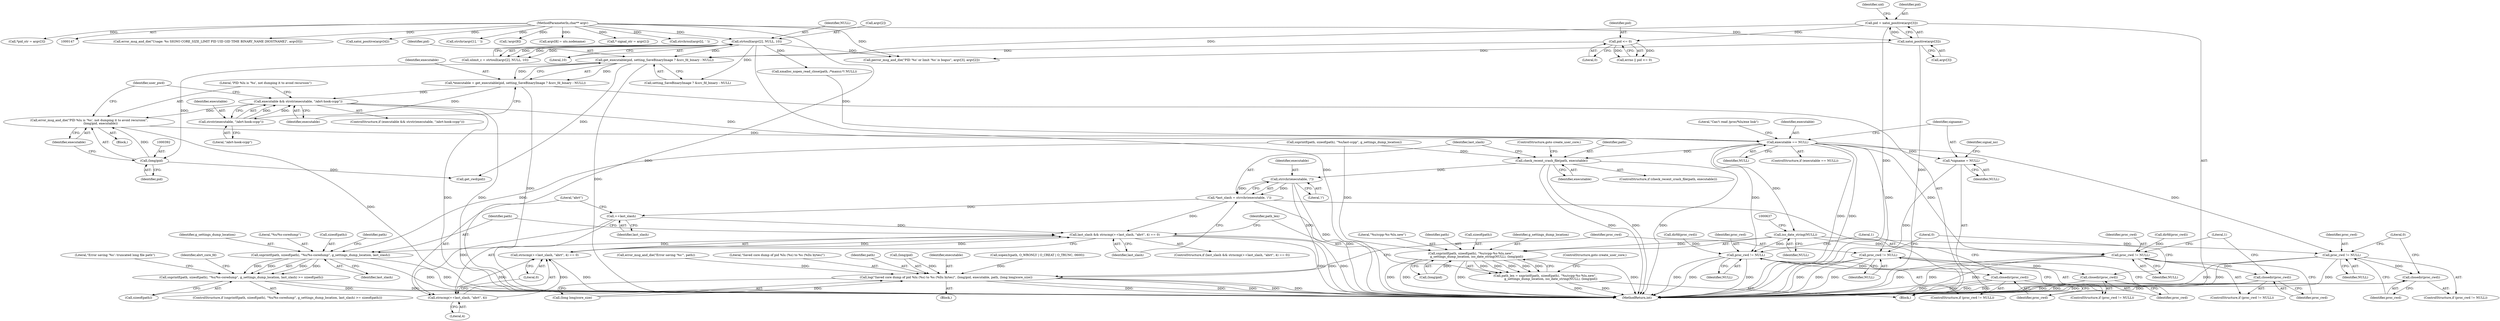 digraph "0_abrt_8939398b82006ba1fec4ed491339fc075f43fc7c_1@pointer" {
"1000389" [label="(Call,error_msg_and_die(\"PID %lu is '%s', not dumping it to avoid recursion\",\n                        (long)pid, executable))"];
"1000391" [label="(Call,(long)pid)"];
"1000375" [label="(Call,get_executable(pid, setting_SaveBinaryImage ? &src_fd_binary : NULL))"];
"1000306" [label="(Call,pid = xatoi_positive(argv[3]))"];
"1000308" [label="(Call,xatoi_positive(argv[3]))"];
"1000149" [label="(MethodParameterIn,char** argv)"];
"1000322" [label="(Call,pid <= 0)"];
"1000275" [label="(Call,strtoull(argv[2], NULL, 10))"];
"1000383" [label="(Call,executable && strstr(executable, \"/abrt-hook-ccpp\"))"];
"1000385" [label="(Call,strstr(executable, \"/abrt-hook-ccpp\"))"];
"1000373" [label="(Call,*executable = get_executable(pid, setting_SaveBinaryImage ? &src_fd_binary : NULL))"];
"1000465" [label="(Call,executable == NULL)"];
"1000476" [label="(Call,*signame = NULL)"];
"1000538" [label="(Call,check_recent_crash_file(path, executable))"];
"1000546" [label="(Call,strrchr(executable, '/'))"];
"1000544" [label="(Call,*last_slash = strrchr(executable, '/'))"];
"1000550" [label="(Call,last_slash && strncmp(++last_slash, \"abrt\", 4) == 0)"];
"1000562" [label="(Call,snprintf(path, sizeof(path), \"%s/%s-coredump\", g_settings_dump_location, last_slash))"];
"1000561" [label="(Call,snprintf(path, sizeof(path), \"%s/%s-coredump\", g_settings_dump_location, last_slash) >= sizeof(path))"];
"1000554" [label="(Call,++last_slash)"];
"1000553" [label="(Call,strncmp(++last_slash, \"abrt\", 4))"];
"1000552" [label="(Call,strncmp(++last_slash, \"abrt\", 4) == 0)"];
"1000607" [label="(Call,log(\"Saved core dump of pid %lu (%s) to %s (%llu bytes)\", (long)pid, executable, path, (long long)core_size))"];
"1000618" [label="(Call,proc_cwd != NULL)"];
"1000621" [label="(Call,closedir(proc_cwd))"];
"1000634" [label="(Call,iso_date_string(NULL))"];
"1000628" [label="(Call,snprintf(path, sizeof(path), \"%s/ccpp-%s-%lu.new\",\n            g_settings_dump_location, iso_date_string(NULL), (long)pid))"];
"1000626" [label="(Call,path_len = snprintf(path, sizeof(path), \"%s/ccpp-%s-%lu.new\",\n            g_settings_dump_location, iso_date_string(NULL), (long)pid))"];
"1001181" [label="(Call,proc_cwd != NULL)"];
"1001184" [label="(Call,closedir(proc_cwd))"];
"1001203" [label="(Call,proc_cwd != NULL)"];
"1001206" [label="(Call,closedir(proc_cwd))"];
"1001221" [label="(Call,proc_cwd != NULL)"];
"1001224" [label="(Call,closedir(proc_cwd))"];
"1000393" [label="(Identifier,pid)"];
"1000478" [label="(Identifier,NULL)"];
"1000546" [label="(Call,strrchr(executable, '/'))"];
"1000560" [label="(ControlStructure,if (snprintf(path, sizeof(path), \"%s/%s-coredump\", g_settings_dump_location, last_slash) >= sizeof(path)))"];
"1000149" [label="(MethodParameterIn,char** argv)"];
"1000397" [label="(Call,get_cwd(pid))"];
"1000612" [label="(Identifier,executable)"];
"1001228" [label="(MethodReturn,int)"];
"1000176" [label="(Call,error_msg_and_die(\"Usage: %s SIGNO CORE_SIZE_LIMIT PID UID GID TIME BINARY_NAME [HOSTNAME]\", argv[0]))"];
"1000323" [label="(Identifier,pid)"];
"1000609" [label="(Call,(long)pid)"];
"1001225" [label="(Identifier,proc_cwd)"];
"1000150" [label="(Block,)"];
"1000384" [label="(Identifier,executable)"];
"1001184" [label="(Call,closedir(proc_cwd))"];
"1001206" [label="(Call,closedir(proc_cwd))"];
"1000550" [label="(Call,last_slash && strncmp(++last_slash, \"abrt\", 4) == 0)"];
"1000620" [label="(Identifier,NULL)"];
"1000373" [label="(Call,*executable = get_executable(pid, setting_SaveBinaryImage ? &src_fd_binary : NULL))"];
"1000387" [label="(Literal,\"/abrt-hook-ccpp\")"];
"1000636" [label="(Call,(long)pid)"];
"1001181" [label="(Call,proc_cwd != NULL)"];
"1000375" [label="(Call,get_executable(pid, setting_SaveBinaryImage ? &src_fd_binary : NULL))"];
"1000640" [label="(ControlStructure,goto create_user_core;)"];
"1001227" [label="(Literal,0)"];
"1000613" [label="(Identifier,path)"];
"1000619" [label="(Identifier,proc_cwd)"];
"1000572" [label="(Literal,\"Error saving '%s': truncated long file path\")"];
"1000385" [label="(Call,strstr(executable, \"/abrt-hook-ccpp\"))"];
"1000570" [label="(Identifier,path)"];
"1000542" [label="(ControlStructure,goto create_user_core;)"];
"1000551" [label="(Identifier,last_slash)"];
"1000633" [label="(Identifier,g_settings_dump_location)"];
"1000577" [label="(Call,xopen3(path, O_WRONLY | O_CREAT | O_TRUNC, 0600))"];
"1001187" [label="(Literal,1)"];
"1000388" [label="(Block,)"];
"1000567" [label="(Identifier,g_settings_dump_location)"];
"1000555" [label="(Identifier,last_slash)"];
"1001223" [label="(Identifier,NULL)"];
"1000537" [label="(ControlStructure,if (check_recent_crash_file(path, executable)))"];
"1000315" [label="(Call,xatoi_positive(argv[4]))"];
"1000562" [label="(Call,snprintf(path, sizeof(path), \"%s/%s-coredump\", g_settings_dump_location, last_slash))"];
"1000376" [label="(Identifier,pid)"];
"1000617" [label="(ControlStructure,if (proc_cwd != NULL))"];
"1000314" [label="(Identifier,uid)"];
"1000558" [label="(Literal,0)"];
"1000626" [label="(Call,path_len = snprintf(path, sizeof(path), \"%s/ccpp-%s-%lu.new\",\n            g_settings_dump_location, iso_date_string(NULL), (long)pid))"];
"1000306" [label="(Call,pid = xatoi_positive(argv[3]))"];
"1000382" [label="(ControlStructure,if (executable && strstr(executable, \"/abrt-hook-ccpp\")))"];
"1000540" [label="(Identifier,executable)"];
"1000544" [label="(Call,*last_slash = strrchr(executable, '/'))"];
"1001180" [label="(ControlStructure,if (proc_cwd != NULL))"];
"1001176" [label="(Call,dirfd(proc_cwd))"];
"1000477" [label="(Identifier,signame)"];
"1000622" [label="(Identifier,proc_cwd)"];
"1000396" [label="(Identifier,user_pwd)"];
"1000467" [label="(Identifier,NULL)"];
"1000548" [label="(Literal,'/')"];
"1000545" [label="(Identifier,last_slash)"];
"1000563" [label="(Identifier,path)"];
"1001204" [label="(Identifier,proc_cwd)"];
"1000531" [label="(Call,snprintf(path, sizeof(path), \"%s/last-ccpp\", g_settings_dump_location))"];
"1000320" [label="(Call,errno || pid <= 0)"];
"1001203" [label="(Call,proc_cwd != NULL)"];
"1000632" [label="(Literal,\"%s/ccpp-%s-%lu.new\")"];
"1000476" [label="(Call,*signame = NULL)"];
"1000634" [label="(Call,iso_date_string(NULL))"];
"1000568" [label="(Identifier,last_slash)"];
"1000628" [label="(Call,snprintf(path, sizeof(path), \"%s/ccpp-%s-%lu.new\",\n            g_settings_dump_location, iso_date_string(NULL), (long)pid))"];
"1000539" [label="(Identifier,path)"];
"1000552" [label="(Call,strncmp(++last_slash, \"abrt\", 4) == 0)"];
"1001198" [label="(Call,dirfd(proc_cwd))"];
"1000538" [label="(Call,check_recent_crash_file(path, executable))"];
"1000614" [label="(Call,(long long)core_size)"];
"1000182" [label="(Call,strchr(argv[1], ' '))"];
"1000635" [label="(Identifier,NULL)"];
"1000351" [label="(Call,!argv[8])"];
"1000279" [label="(Identifier,NULL)"];
"1001209" [label="(Literal,1)"];
"1000553" [label="(Call,strncmp(++last_slash, \"abrt\", 4))"];
"1000557" [label="(Literal,4)"];
"1000629" [label="(Identifier,path)"];
"1000621" [label="(Call,closedir(proc_cwd))"];
"1000280" [label="(Literal,10)"];
"1000410" [label="(Call,xmalloc_xopen_read_close(path, /*maxsz:*/ NULL))"];
"1000383" [label="(Call,executable && strstr(executable, \"/abrt-hook-ccpp\"))"];
"1001182" [label="(Identifier,proc_cwd)"];
"1000309" [label="(Call,argv[3])"];
"1000607" [label="(Call,log(\"Saved core dump of pid %lu (%s) to %s (%llu bytes)\", (long)pid, executable, path, (long long)core_size))"];
"1000374" [label="(Identifier,executable)"];
"1000630" [label="(Call,sizeof(path))"];
"1000561" [label="(Call,snprintf(path, sizeof(path), \"%s/%s-coredump\", g_settings_dump_location, last_slash) >= sizeof(path))"];
"1000307" [label="(Identifier,pid)"];
"1001202" [label="(ControlStructure,if (proc_cwd != NULL))"];
"1000391" [label="(Call,(long)pid)"];
"1000566" [label="(Literal,\"%s/%s-coredump\")"];
"1000624" [label="(Literal,0)"];
"1000322" [label="(Call,pid <= 0)"];
"1001220" [label="(ControlStructure,if (proc_cwd != NULL))"];
"1000547" [label="(Identifier,executable)"];
"1000576" [label="(Identifier,abrt_core_fd)"];
"1000359" [label="(Call,argv[8] = uts.nodename)"];
"1000556" [label="(Literal,\"abrt\")"];
"1000275" [label="(Call,strtoull(argv[2], NULL, 10))"];
"1001221" [label="(Call,proc_cwd != NULL)"];
"1000273" [label="(Call,ulimit_c = strtoull(argv[2], NULL, 10))"];
"1000554" [label="(Call,++last_slash)"];
"1000262" [label="(Call,* signal_str = argv[1])"];
"1000201" [label="(Call,strchrnul(argv[i], ' '))"];
"1000559" [label="(Block,)"];
"1000627" [label="(Identifier,path_len)"];
"1000618" [label="(Call,proc_cwd != NULL)"];
"1000394" [label="(Identifier,executable)"];
"1000465" [label="(Call,executable == NULL)"];
"1001224" [label="(Call,closedir(proc_cwd))"];
"1000300" [label="(Call,*pid_str = argv[3])"];
"1000390" [label="(Literal,\"PID %lu is '%s', not dumping it to avoid recursion\")"];
"1001183" [label="(Identifier,NULL)"];
"1000549" [label="(ControlStructure,if (last_slash && strncmp(++last_slash, \"abrt\", 4) == 0))"];
"1001205" [label="(Identifier,NULL)"];
"1000464" [label="(ControlStructure,if (executable == NULL))"];
"1000470" [label="(Literal,\"Can't read /proc/%lu/exe link\")"];
"1000389" [label="(Call,error_msg_and_die(\"PID %lu is '%s', not dumping it to avoid recursion\",\n                        (long)pid, executable))"];
"1000308" [label="(Call,xatoi_positive(argv[3]))"];
"1000377" [label="(Call,setting_SaveBinaryImage ? &src_fd_binary : NULL)"];
"1000466" [label="(Identifier,executable)"];
"1001222" [label="(Identifier,proc_cwd)"];
"1000324" [label="(Literal,0)"];
"1000386" [label="(Identifier,executable)"];
"1000480" [label="(Identifier,signal_no)"];
"1000276" [label="(Call,argv[2])"];
"1000604" [label="(Call,error_msg_and_die(\"Error saving '%s'\", path))"];
"1001207" [label="(Identifier,proc_cwd)"];
"1000564" [label="(Call,sizeof(path))"];
"1000569" [label="(Call,sizeof(path))"];
"1001185" [label="(Identifier,proc_cwd)"];
"1000608" [label="(Literal,\"Saved core dump of pid %lu (%s) to %s (%llu bytes)\")"];
"1000326" [label="(Call,perror_msg_and_die(\"PID '%s' or limit '%s' is bogus\", argv[3], argv[2]))"];
"1000389" -> "1000388"  [label="AST: "];
"1000389" -> "1000394"  [label="CFG: "];
"1000390" -> "1000389"  [label="AST: "];
"1000391" -> "1000389"  [label="AST: "];
"1000394" -> "1000389"  [label="AST: "];
"1000396" -> "1000389"  [label="CFG: "];
"1000389" -> "1001228"  [label="DDG: "];
"1000391" -> "1000389"  [label="DDG: "];
"1000383" -> "1000389"  [label="DDG: "];
"1000389" -> "1000465"  [label="DDG: "];
"1000391" -> "1000393"  [label="CFG: "];
"1000392" -> "1000391"  [label="AST: "];
"1000393" -> "1000391"  [label="AST: "];
"1000394" -> "1000391"  [label="CFG: "];
"1000375" -> "1000391"  [label="DDG: "];
"1000391" -> "1000397"  [label="DDG: "];
"1000375" -> "1000373"  [label="AST: "];
"1000375" -> "1000377"  [label="CFG: "];
"1000376" -> "1000375"  [label="AST: "];
"1000377" -> "1000375"  [label="AST: "];
"1000373" -> "1000375"  [label="CFG: "];
"1000375" -> "1001228"  [label="DDG: "];
"1000375" -> "1000373"  [label="DDG: "];
"1000375" -> "1000373"  [label="DDG: "];
"1000306" -> "1000375"  [label="DDG: "];
"1000322" -> "1000375"  [label="DDG: "];
"1000275" -> "1000375"  [label="DDG: "];
"1000375" -> "1000397"  [label="DDG: "];
"1000306" -> "1000150"  [label="AST: "];
"1000306" -> "1000308"  [label="CFG: "];
"1000307" -> "1000306"  [label="AST: "];
"1000308" -> "1000306"  [label="AST: "];
"1000314" -> "1000306"  [label="CFG: "];
"1000306" -> "1001228"  [label="DDG: "];
"1000308" -> "1000306"  [label="DDG: "];
"1000306" -> "1000322"  [label="DDG: "];
"1000308" -> "1000309"  [label="CFG: "];
"1000309" -> "1000308"  [label="AST: "];
"1000308" -> "1001228"  [label="DDG: "];
"1000149" -> "1000308"  [label="DDG: "];
"1000308" -> "1000326"  [label="DDG: "];
"1000149" -> "1000147"  [label="AST: "];
"1000149" -> "1001228"  [label="DDG: "];
"1000149" -> "1000176"  [label="DDG: "];
"1000149" -> "1000182"  [label="DDG: "];
"1000149" -> "1000201"  [label="DDG: "];
"1000149" -> "1000262"  [label="DDG: "];
"1000149" -> "1000275"  [label="DDG: "];
"1000149" -> "1000300"  [label="DDG: "];
"1000149" -> "1000315"  [label="DDG: "];
"1000149" -> "1000326"  [label="DDG: "];
"1000149" -> "1000351"  [label="DDG: "];
"1000149" -> "1000359"  [label="DDG: "];
"1000322" -> "1000320"  [label="AST: "];
"1000322" -> "1000324"  [label="CFG: "];
"1000323" -> "1000322"  [label="AST: "];
"1000324" -> "1000322"  [label="AST: "];
"1000320" -> "1000322"  [label="CFG: "];
"1000322" -> "1000320"  [label="DDG: "];
"1000322" -> "1000320"  [label="DDG: "];
"1000275" -> "1000273"  [label="AST: "];
"1000275" -> "1000280"  [label="CFG: "];
"1000276" -> "1000275"  [label="AST: "];
"1000279" -> "1000275"  [label="AST: "];
"1000280" -> "1000275"  [label="AST: "];
"1000273" -> "1000275"  [label="CFG: "];
"1000275" -> "1001228"  [label="DDG: "];
"1000275" -> "1000273"  [label="DDG: "];
"1000275" -> "1000273"  [label="DDG: "];
"1000275" -> "1000273"  [label="DDG: "];
"1000275" -> "1000326"  [label="DDG: "];
"1000275" -> "1000377"  [label="DDG: "];
"1000275" -> "1000410"  [label="DDG: "];
"1000383" -> "1000382"  [label="AST: "];
"1000383" -> "1000384"  [label="CFG: "];
"1000383" -> "1000385"  [label="CFG: "];
"1000384" -> "1000383"  [label="AST: "];
"1000385" -> "1000383"  [label="AST: "];
"1000390" -> "1000383"  [label="CFG: "];
"1000396" -> "1000383"  [label="CFG: "];
"1000383" -> "1001228"  [label="DDG: "];
"1000383" -> "1001228"  [label="DDG: "];
"1000385" -> "1000383"  [label="DDG: "];
"1000385" -> "1000383"  [label="DDG: "];
"1000373" -> "1000383"  [label="DDG: "];
"1000383" -> "1000465"  [label="DDG: "];
"1000385" -> "1000387"  [label="CFG: "];
"1000386" -> "1000385"  [label="AST: "];
"1000387" -> "1000385"  [label="AST: "];
"1000373" -> "1000385"  [label="DDG: "];
"1000373" -> "1000150"  [label="AST: "];
"1000374" -> "1000373"  [label="AST: "];
"1000384" -> "1000373"  [label="CFG: "];
"1000373" -> "1001228"  [label="DDG: "];
"1000465" -> "1000464"  [label="AST: "];
"1000465" -> "1000467"  [label="CFG: "];
"1000466" -> "1000465"  [label="AST: "];
"1000467" -> "1000465"  [label="AST: "];
"1000470" -> "1000465"  [label="CFG: "];
"1000477" -> "1000465"  [label="CFG: "];
"1000465" -> "1001228"  [label="DDG: "];
"1000465" -> "1001228"  [label="DDG: "];
"1000410" -> "1000465"  [label="DDG: "];
"1000465" -> "1000476"  [label="DDG: "];
"1000465" -> "1000538"  [label="DDG: "];
"1000465" -> "1000618"  [label="DDG: "];
"1000465" -> "1000634"  [label="DDG: "];
"1000465" -> "1001181"  [label="DDG: "];
"1000465" -> "1001203"  [label="DDG: "];
"1000465" -> "1001221"  [label="DDG: "];
"1000476" -> "1000150"  [label="AST: "];
"1000476" -> "1000478"  [label="CFG: "];
"1000477" -> "1000476"  [label="AST: "];
"1000478" -> "1000476"  [label="AST: "];
"1000480" -> "1000476"  [label="CFG: "];
"1000476" -> "1001228"  [label="DDG: "];
"1000538" -> "1000537"  [label="AST: "];
"1000538" -> "1000540"  [label="CFG: "];
"1000539" -> "1000538"  [label="AST: "];
"1000540" -> "1000538"  [label="AST: "];
"1000542" -> "1000538"  [label="CFG: "];
"1000545" -> "1000538"  [label="CFG: "];
"1000538" -> "1001228"  [label="DDG: "];
"1000538" -> "1001228"  [label="DDG: "];
"1000538" -> "1001228"  [label="DDG: "];
"1000531" -> "1000538"  [label="DDG: "];
"1000538" -> "1000546"  [label="DDG: "];
"1000546" -> "1000544"  [label="AST: "];
"1000546" -> "1000548"  [label="CFG: "];
"1000547" -> "1000546"  [label="AST: "];
"1000548" -> "1000546"  [label="AST: "];
"1000544" -> "1000546"  [label="CFG: "];
"1000546" -> "1001228"  [label="DDG: "];
"1000546" -> "1000544"  [label="DDG: "];
"1000546" -> "1000544"  [label="DDG: "];
"1000546" -> "1000607"  [label="DDG: "];
"1000544" -> "1000150"  [label="AST: "];
"1000545" -> "1000544"  [label="AST: "];
"1000551" -> "1000544"  [label="CFG: "];
"1000544" -> "1001228"  [label="DDG: "];
"1000544" -> "1000550"  [label="DDG: "];
"1000544" -> "1000554"  [label="DDG: "];
"1000550" -> "1000549"  [label="AST: "];
"1000550" -> "1000551"  [label="CFG: "];
"1000550" -> "1000552"  [label="CFG: "];
"1000551" -> "1000550"  [label="AST: "];
"1000552" -> "1000550"  [label="AST: "];
"1000563" -> "1000550"  [label="CFG: "];
"1000627" -> "1000550"  [label="CFG: "];
"1000550" -> "1001228"  [label="DDG: "];
"1000550" -> "1001228"  [label="DDG: "];
"1000550" -> "1001228"  [label="DDG: "];
"1000554" -> "1000550"  [label="DDG: "];
"1000552" -> "1000550"  [label="DDG: "];
"1000552" -> "1000550"  [label="DDG: "];
"1000550" -> "1000562"  [label="DDG: "];
"1000562" -> "1000561"  [label="AST: "];
"1000562" -> "1000568"  [label="CFG: "];
"1000563" -> "1000562"  [label="AST: "];
"1000564" -> "1000562"  [label="AST: "];
"1000566" -> "1000562"  [label="AST: "];
"1000567" -> "1000562"  [label="AST: "];
"1000568" -> "1000562"  [label="AST: "];
"1000570" -> "1000562"  [label="CFG: "];
"1000562" -> "1001228"  [label="DDG: "];
"1000562" -> "1001228"  [label="DDG: "];
"1000562" -> "1000561"  [label="DDG: "];
"1000562" -> "1000561"  [label="DDG: "];
"1000562" -> "1000561"  [label="DDG: "];
"1000562" -> "1000561"  [label="DDG: "];
"1000531" -> "1000562"  [label="DDG: "];
"1000561" -> "1000560"  [label="AST: "];
"1000561" -> "1000569"  [label="CFG: "];
"1000569" -> "1000561"  [label="AST: "];
"1000572" -> "1000561"  [label="CFG: "];
"1000576" -> "1000561"  [label="CFG: "];
"1000561" -> "1001228"  [label="DDG: "];
"1000561" -> "1001228"  [label="DDG: "];
"1000554" -> "1000553"  [label="AST: "];
"1000554" -> "1000555"  [label="CFG: "];
"1000555" -> "1000554"  [label="AST: "];
"1000556" -> "1000554"  [label="CFG: "];
"1000554" -> "1000553"  [label="DDG: "];
"1000553" -> "1000552"  [label="AST: "];
"1000553" -> "1000557"  [label="CFG: "];
"1000556" -> "1000553"  [label="AST: "];
"1000557" -> "1000553"  [label="AST: "];
"1000558" -> "1000553"  [label="CFG: "];
"1000553" -> "1000552"  [label="DDG: "];
"1000553" -> "1000552"  [label="DDG: "];
"1000552" -> "1000558"  [label="CFG: "];
"1000558" -> "1000552"  [label="AST: "];
"1000552" -> "1001228"  [label="DDG: "];
"1000607" -> "1000559"  [label="AST: "];
"1000607" -> "1000614"  [label="CFG: "];
"1000608" -> "1000607"  [label="AST: "];
"1000609" -> "1000607"  [label="AST: "];
"1000612" -> "1000607"  [label="AST: "];
"1000613" -> "1000607"  [label="AST: "];
"1000614" -> "1000607"  [label="AST: "];
"1000619" -> "1000607"  [label="CFG: "];
"1000607" -> "1001228"  [label="DDG: "];
"1000607" -> "1001228"  [label="DDG: "];
"1000607" -> "1001228"  [label="DDG: "];
"1000607" -> "1001228"  [label="DDG: "];
"1000607" -> "1001228"  [label="DDG: "];
"1000609" -> "1000607"  [label="DDG: "];
"1000577" -> "1000607"  [label="DDG: "];
"1000604" -> "1000607"  [label="DDG: "];
"1000614" -> "1000607"  [label="DDG: "];
"1000618" -> "1000617"  [label="AST: "];
"1000618" -> "1000620"  [label="CFG: "];
"1000619" -> "1000618"  [label="AST: "];
"1000620" -> "1000618"  [label="AST: "];
"1000622" -> "1000618"  [label="CFG: "];
"1000624" -> "1000618"  [label="CFG: "];
"1000618" -> "1001228"  [label="DDG: "];
"1000618" -> "1001228"  [label="DDG: "];
"1000618" -> "1001228"  [label="DDG: "];
"1000618" -> "1000621"  [label="DDG: "];
"1000621" -> "1000617"  [label="AST: "];
"1000621" -> "1000622"  [label="CFG: "];
"1000622" -> "1000621"  [label="AST: "];
"1000624" -> "1000621"  [label="CFG: "];
"1000621" -> "1001228"  [label="DDG: "];
"1000621" -> "1001228"  [label="DDG: "];
"1000634" -> "1000628"  [label="AST: "];
"1000634" -> "1000635"  [label="CFG: "];
"1000635" -> "1000634"  [label="AST: "];
"1000637" -> "1000634"  [label="CFG: "];
"1000634" -> "1000628"  [label="DDG: "];
"1000634" -> "1001181"  [label="DDG: "];
"1000634" -> "1001203"  [label="DDG: "];
"1000634" -> "1001221"  [label="DDG: "];
"1000628" -> "1000626"  [label="AST: "];
"1000628" -> "1000636"  [label="CFG: "];
"1000629" -> "1000628"  [label="AST: "];
"1000630" -> "1000628"  [label="AST: "];
"1000632" -> "1000628"  [label="AST: "];
"1000633" -> "1000628"  [label="AST: "];
"1000636" -> "1000628"  [label="AST: "];
"1000626" -> "1000628"  [label="CFG: "];
"1000628" -> "1001228"  [label="DDG: "];
"1000628" -> "1001228"  [label="DDG: "];
"1000628" -> "1001228"  [label="DDG: "];
"1000628" -> "1001228"  [label="DDG: "];
"1000628" -> "1000626"  [label="DDG: "];
"1000628" -> "1000626"  [label="DDG: "];
"1000628" -> "1000626"  [label="DDG: "];
"1000628" -> "1000626"  [label="DDG: "];
"1000628" -> "1000626"  [label="DDG: "];
"1000531" -> "1000628"  [label="DDG: "];
"1000636" -> "1000628"  [label="DDG: "];
"1000626" -> "1000150"  [label="AST: "];
"1000627" -> "1000626"  [label="AST: "];
"1000640" -> "1000626"  [label="CFG: "];
"1000626" -> "1001228"  [label="DDG: "];
"1000626" -> "1001228"  [label="DDG: "];
"1001181" -> "1001180"  [label="AST: "];
"1001181" -> "1001183"  [label="CFG: "];
"1001182" -> "1001181"  [label="AST: "];
"1001183" -> "1001181"  [label="AST: "];
"1001185" -> "1001181"  [label="CFG: "];
"1001187" -> "1001181"  [label="CFG: "];
"1001181" -> "1001228"  [label="DDG: "];
"1001181" -> "1001228"  [label="DDG: "];
"1001181" -> "1001228"  [label="DDG: "];
"1001176" -> "1001181"  [label="DDG: "];
"1001181" -> "1001184"  [label="DDG: "];
"1001184" -> "1001180"  [label="AST: "];
"1001184" -> "1001185"  [label="CFG: "];
"1001185" -> "1001184"  [label="AST: "];
"1001187" -> "1001184"  [label="CFG: "];
"1001184" -> "1001228"  [label="DDG: "];
"1001184" -> "1001228"  [label="DDG: "];
"1001203" -> "1001202"  [label="AST: "];
"1001203" -> "1001205"  [label="CFG: "];
"1001204" -> "1001203"  [label="AST: "];
"1001205" -> "1001203"  [label="AST: "];
"1001207" -> "1001203"  [label="CFG: "];
"1001209" -> "1001203"  [label="CFG: "];
"1001203" -> "1001228"  [label="DDG: "];
"1001203" -> "1001228"  [label="DDG: "];
"1001203" -> "1001228"  [label="DDG: "];
"1001198" -> "1001203"  [label="DDG: "];
"1001203" -> "1001206"  [label="DDG: "];
"1001206" -> "1001202"  [label="AST: "];
"1001206" -> "1001207"  [label="CFG: "];
"1001207" -> "1001206"  [label="AST: "];
"1001209" -> "1001206"  [label="CFG: "];
"1001206" -> "1001228"  [label="DDG: "];
"1001206" -> "1001228"  [label="DDG: "];
"1001221" -> "1001220"  [label="AST: "];
"1001221" -> "1001223"  [label="CFG: "];
"1001222" -> "1001221"  [label="AST: "];
"1001223" -> "1001221"  [label="AST: "];
"1001225" -> "1001221"  [label="CFG: "];
"1001227" -> "1001221"  [label="CFG: "];
"1001221" -> "1001228"  [label="DDG: "];
"1001221" -> "1001228"  [label="DDG: "];
"1001221" -> "1001228"  [label="DDG: "];
"1001221" -> "1001224"  [label="DDG: "];
"1001224" -> "1001220"  [label="AST: "];
"1001224" -> "1001225"  [label="CFG: "];
"1001225" -> "1001224"  [label="AST: "];
"1001227" -> "1001224"  [label="CFG: "];
"1001224" -> "1001228"  [label="DDG: "];
"1001224" -> "1001228"  [label="DDG: "];
}
